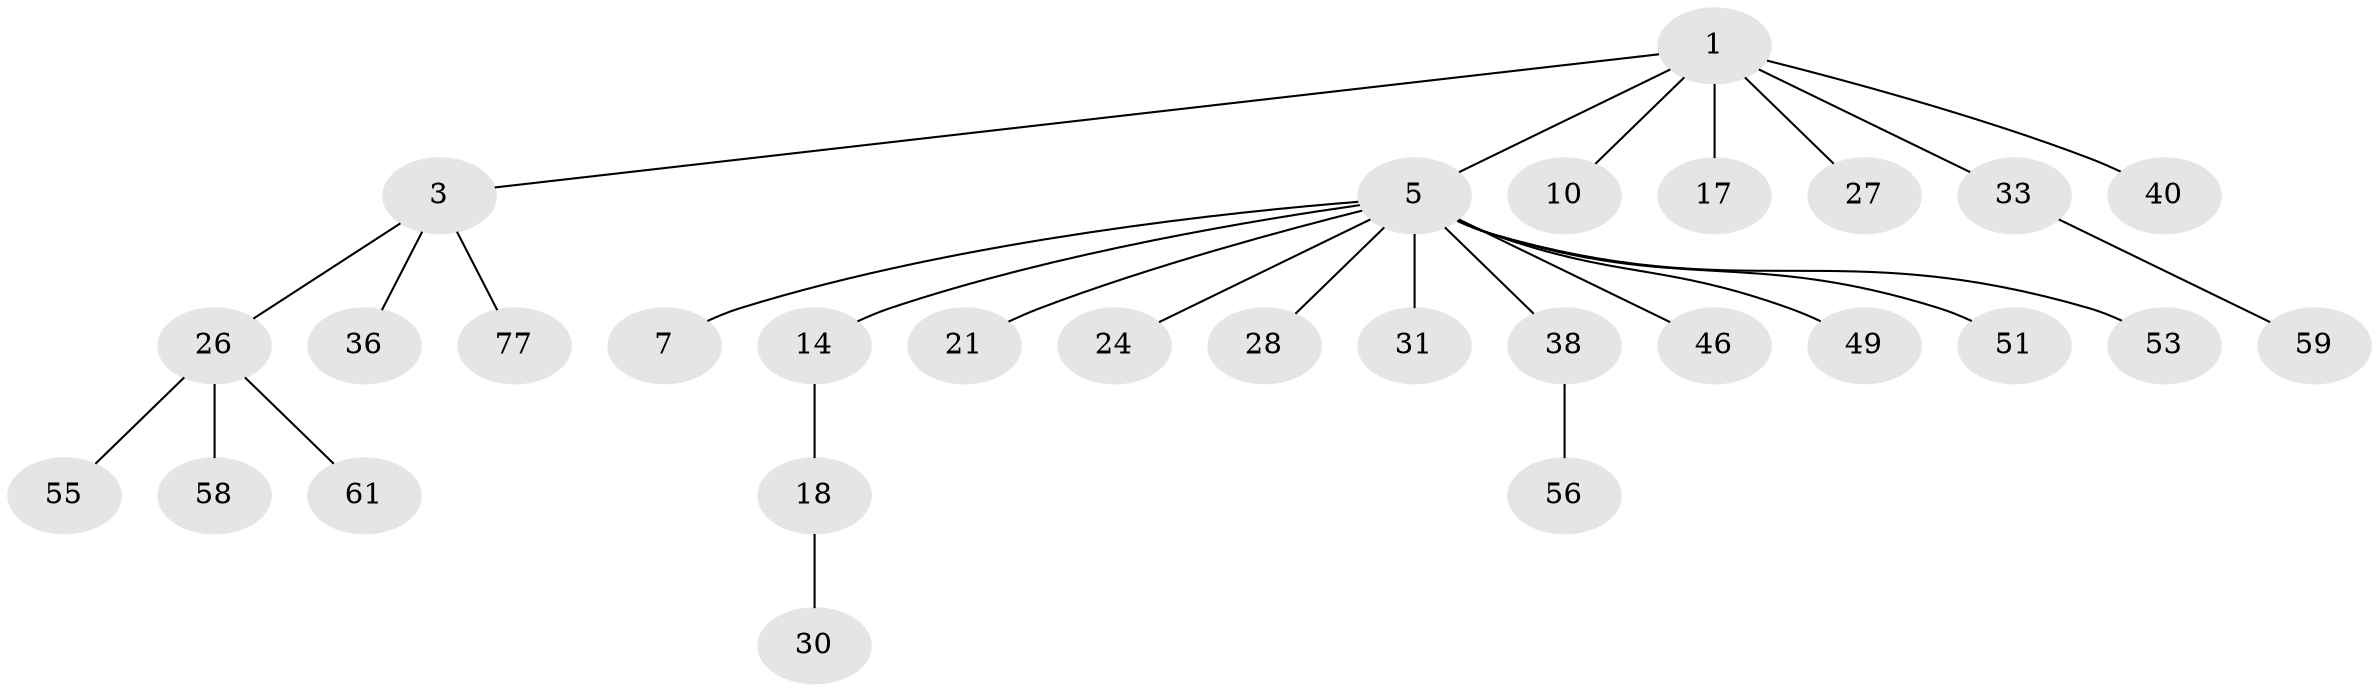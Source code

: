 // original degree distribution, {5: 0.061855670103092786, 2: 0.25773195876288657, 7: 0.010309278350515464, 4: 0.061855670103092786, 3: 0.1134020618556701, 1: 0.4948453608247423}
// Generated by graph-tools (version 1.1) at 2025/19/03/04/25 18:19:09]
// undirected, 29 vertices, 28 edges
graph export_dot {
graph [start="1"]
  node [color=gray90,style=filled];
  1 [super="+2+29+78"];
  3 [super="+4+13"];
  5 [super="+6+9+8+67+12"];
  7 [super="+81+62"];
  10;
  14 [super="+16+19+42"];
  17 [super="+68"];
  18 [super="+44"];
  21 [super="+45"];
  24;
  26 [super="+39+89+35+32"];
  27 [super="+34"];
  28 [super="+84"];
  30;
  31 [super="+47"];
  33 [super="+52"];
  36;
  38 [super="+69"];
  40;
  46 [super="+63+64"];
  49 [super="+93"];
  51 [super="+70"];
  53 [super="+79"];
  55;
  56;
  58;
  59;
  61 [super="+73+75"];
  77;
  1 -- 3;
  1 -- 17;
  1 -- 5;
  1 -- 40;
  1 -- 10;
  1 -- 27;
  1 -- 33;
  3 -- 36;
  3 -- 77;
  3 -- 26;
  5 -- 53;
  5 -- 21;
  5 -- 14;
  5 -- 7;
  5 -- 24;
  5 -- 51;
  5 -- 31;
  5 -- 49;
  5 -- 38;
  5 -- 28;
  5 -- 46;
  14 -- 18;
  18 -- 30;
  26 -- 61;
  26 -- 55;
  26 -- 58;
  33 -- 59;
  38 -- 56;
}
